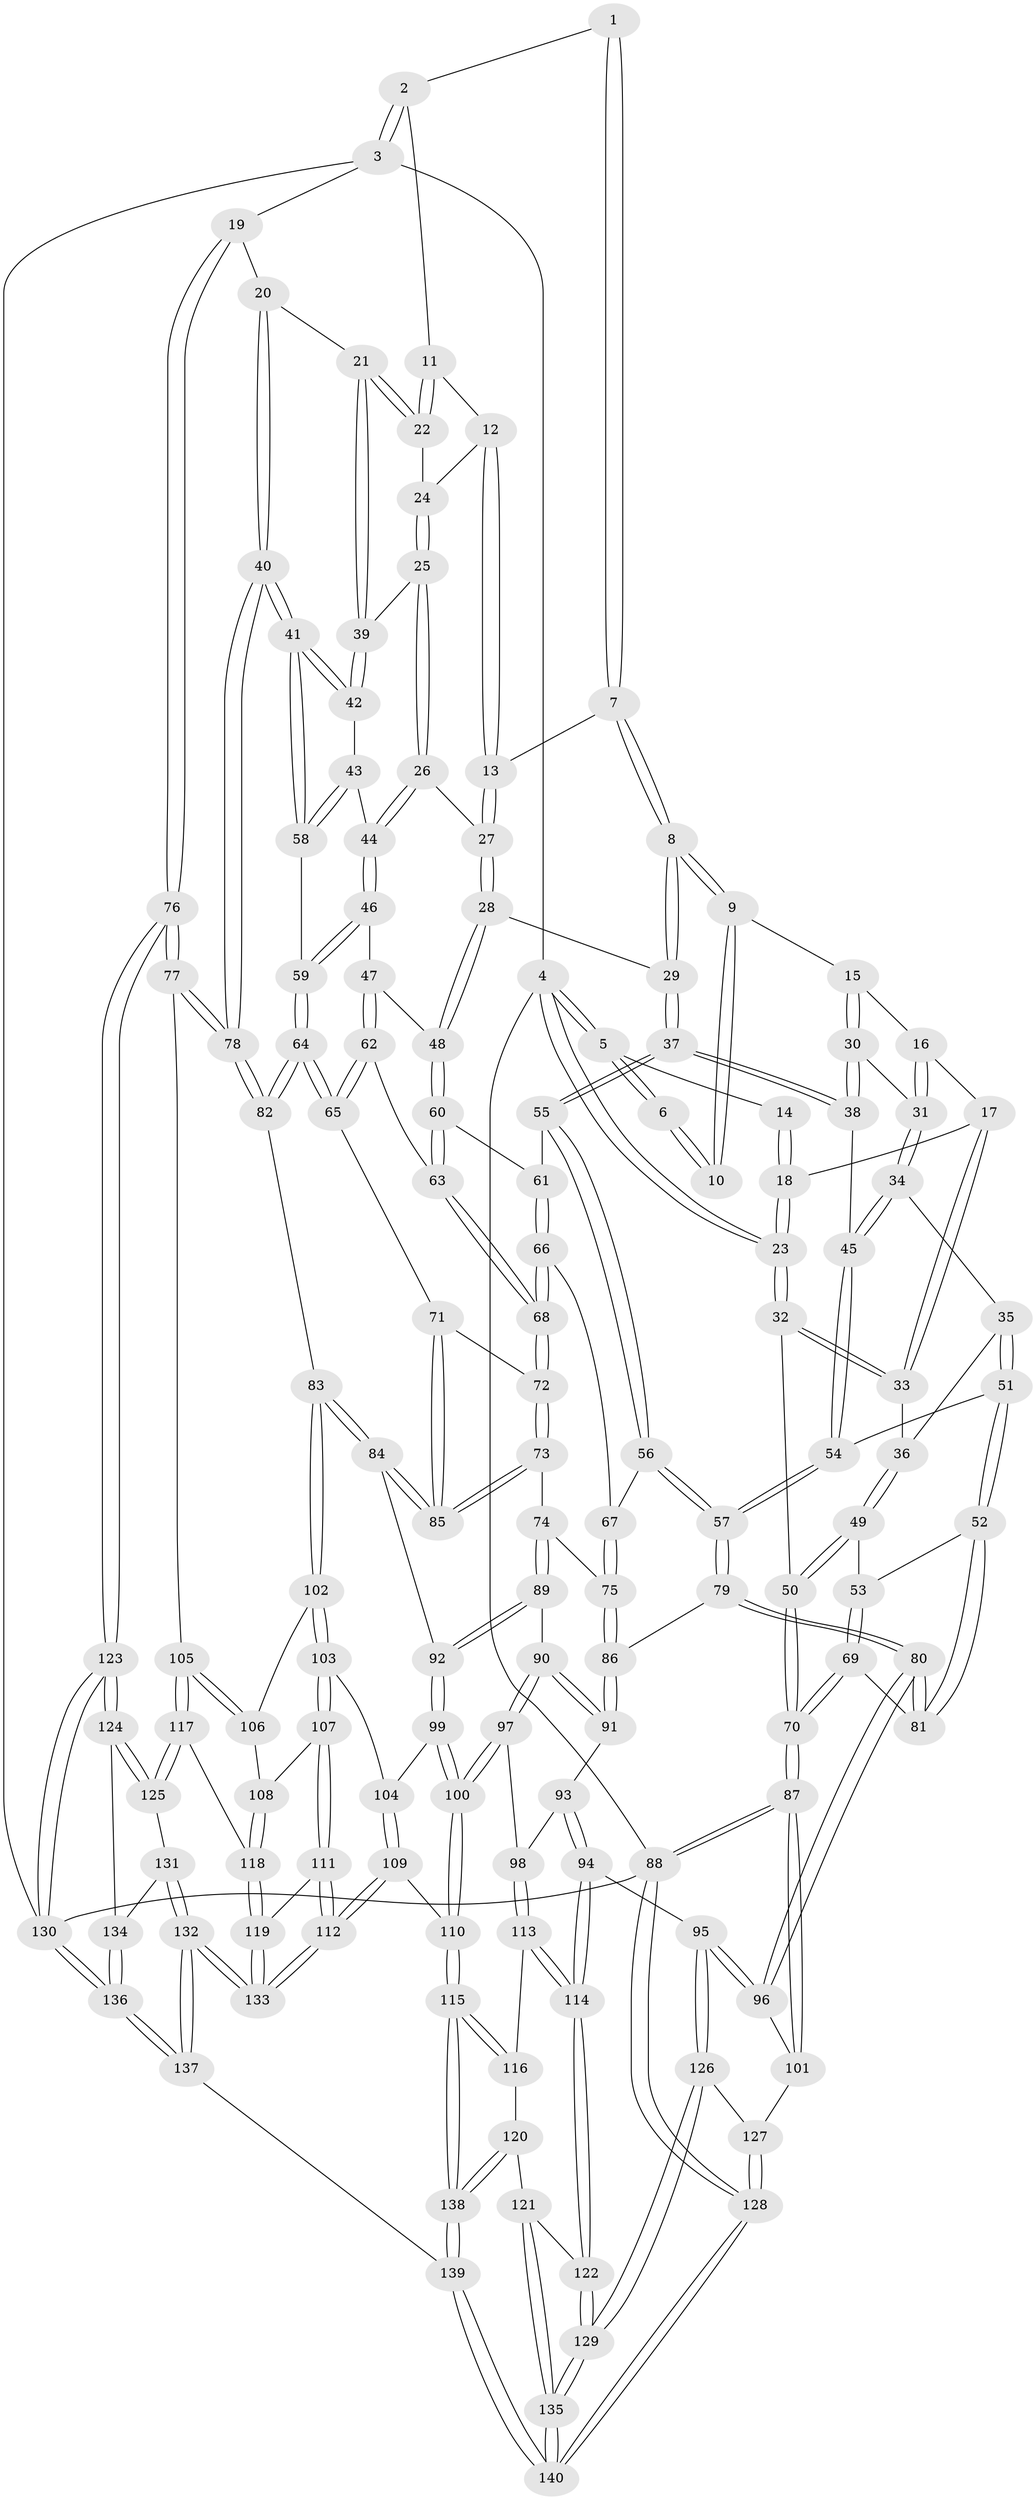// Generated by graph-tools (version 1.1) at 2025/16/03/09/25 04:16:57]
// undirected, 140 vertices, 347 edges
graph export_dot {
graph [start="1"]
  node [color=gray90,style=filled];
  1 [pos="+0.55282214698603+0"];
  2 [pos="+0.891594680125061+0"];
  3 [pos="+1+0"];
  4 [pos="+0+0"];
  5 [pos="+0+0"];
  6 [pos="+0.4429806703667497+0"];
  7 [pos="+0.5776660742393497+0.05062990244744958"];
  8 [pos="+0.43122496557667794+0.1840078027884489"];
  9 [pos="+0.40267276125922835+0.17314086105341464"];
  10 [pos="+0.3458264725673132+0.0592589950926229"];
  11 [pos="+0.8173169334706487+0.05321690087707013"];
  12 [pos="+0.7410373866900916+0.09042685813476191"];
  13 [pos="+0.591626119162927+0.06473091187177914"];
  14 [pos="+0.2661251767917064+0.06960303835092438"];
  15 [pos="+0.3314824452661822+0.19253477620356577"];
  16 [pos="+0.30466605806312974+0.19853202767807981"];
  17 [pos="+0.2288684633048548+0.18213434192541808"];
  18 [pos="+0.23363523259251362+0.1285921106128876"];
  19 [pos="+1+0"];
  20 [pos="+0.9620205970994631+0.17788634580528057"];
  21 [pos="+0.9002301848603401+0.1862320234387507"];
  22 [pos="+0.8968650175882633+0.1810130582808505"];
  23 [pos="+0+0"];
  24 [pos="+0.7458992717035116+0.12298820033361724"];
  25 [pos="+0.7569506459533151+0.23031669872222046"];
  26 [pos="+0.7105536411180642+0.25223392648796356"];
  27 [pos="+0.6562093971930153+0.24237408520880058"];
  28 [pos="+0.598389059626328+0.2908465168372276"];
  29 [pos="+0.46664746613020697+0.30015985983014376"];
  30 [pos="+0.3424495225773235+0.30821004413094794"];
  31 [pos="+0.3032609091353575+0.24807787115244948"];
  32 [pos="+0+0.04144964070428888"];
  33 [pos="+0.17807417084400134+0.21480225647323264"];
  34 [pos="+0.26973578859262975+0.3226482058580585"];
  35 [pos="+0.2345221432532589+0.3308144472341018"];
  36 [pos="+0.19243756163723902+0.3086668623625413"];
  37 [pos="+0.45598064048821974+0.32120206537068074"];
  38 [pos="+0.3568193035750314+0.3354037666504706"];
  39 [pos="+0.8579562525256265+0.2257210283136574"];
  40 [pos="+0.9791926578690314+0.554223711281437"];
  41 [pos="+0.9512988904339075+0.5137691035065689"];
  42 [pos="+0.8616809072634275+0.26789417676530564"];
  43 [pos="+0.7783486587492122+0.3702343147293251"];
  44 [pos="+0.7405250245430707+0.35921326053450414"];
  45 [pos="+0.3507360561790942+0.3380678033249864"];
  46 [pos="+0.7136895906549425+0.3922668729935428"];
  47 [pos="+0.6474536008258501+0.3979998492388956"];
  48 [pos="+0.6250843105734033+0.38466042803206923"];
  49 [pos="+0.13497267533294882+0.3628989399923139"];
  50 [pos="+0+0.24866858675699374"];
  51 [pos="+0.2688938401723214+0.460469571165475"];
  52 [pos="+0.2569538623929505+0.4676546428085575"];
  53 [pos="+0.13939099478129524+0.4219309512157775"];
  54 [pos="+0.29366593520363704+0.4603029819398016"];
  55 [pos="+0.4584495891002676+0.34535142422730275"];
  56 [pos="+0.35835335274677665+0.4872874755616195"];
  57 [pos="+0.3560270926499127+0.4885599469340192"];
  58 [pos="+0.8740869462772777+0.4515815408562382"];
  59 [pos="+0.7186973128643772+0.41465331321633814"];
  60 [pos="+0.5878308352550703+0.4169515109545716"];
  61 [pos="+0.4878232774627717+0.39638088493921875"];
  62 [pos="+0.6522133469110672+0.46150055065930895"];
  63 [pos="+0.5845483035772375+0.46517610244601604"];
  64 [pos="+0.733655613789807+0.5130371553558494"];
  65 [pos="+0.6817152695442205+0.504204310982589"];
  66 [pos="+0.49077179717062014+0.4177134012712846"];
  67 [pos="+0.44791539274500763+0.49416093611692946"];
  68 [pos="+0.5540869484324172+0.514265269844138"];
  69 [pos="+0.02867840146286544+0.5565697066193251"];
  70 [pos="+0+0.5640142893394077"];
  71 [pos="+0.6771881536839987+0.50637881398401"];
  72 [pos="+0.554236866652168+0.5258718027244985"];
  73 [pos="+0.5538970944997841+0.5266538419492125"];
  74 [pos="+0.5325775753636118+0.5453488388770351"];
  75 [pos="+0.4872273108573604+0.5410434596863136"];
  76 [pos="+1+0.5923285788014406"];
  77 [pos="+1+0.5785797982927231"];
  78 [pos="+0.9879082144742123+0.5706409638488911"];
  79 [pos="+0.36812037877432974+0.575164384773793"];
  80 [pos="+0.20708221548196765+0.6501711602084187"];
  81 [pos="+0.18146149895783992+0.6152292689009187"];
  82 [pos="+0.8598474257687112+0.6044109094579792"];
  83 [pos="+0.8554978573799836+0.608004785291732"];
  84 [pos="+0.6698989096634265+0.6811563247531736"];
  85 [pos="+0.6266902521943368+0.5874748561015907"];
  86 [pos="+0.399642917950143+0.5992504508932782"];
  87 [pos="+0+0.7020596566021793"];
  88 [pos="+0+1"];
  89 [pos="+0.5307573456271549+0.6373131827491182"];
  90 [pos="+0.5044072536078527+0.6556337679629477"];
  91 [pos="+0.4145285055031133+0.6387396933014182"];
  92 [pos="+0.663993887813717+0.6864588758422551"];
  93 [pos="+0.41286138204456946+0.6424270644582969"];
  94 [pos="+0.2611549568938718+0.773046982686492"];
  95 [pos="+0.23199140975259305+0.7604717280994328"];
  96 [pos="+0.23092012198171932+0.759236954351568"];
  97 [pos="+0.4999264480785449+0.7786069826629307"];
  98 [pos="+0.4436272301695118+0.7848755421266796"];
  99 [pos="+0.6487564537337734+0.7293030678139033"];
  100 [pos="+0.5333252878881773+0.793977005970886"];
  101 [pos="+0.031649711131377156+0.7870701393193692"];
  102 [pos="+0.8222062203876176+0.7200254510275722"];
  103 [pos="+0.7229846928899637+0.8169468982183942"];
  104 [pos="+0.6753660956061294+0.7878688513119101"];
  105 [pos="+0.8943796766710759+0.8492174613076793"];
  106 [pos="+0.815434391208804+0.7940330921769049"];
  107 [pos="+0.7361854623103218+0.8349394230083615"];
  108 [pos="+0.7977297846096972+0.8333417271051478"];
  109 [pos="+0.6242010153193106+0.925247775094393"];
  110 [pos="+0.5612810083590364+0.9021826959465793"];
  111 [pos="+0.7323148684679646+0.8556094648765311"];
  112 [pos="+0.6694735561789134+0.9682592922199589"];
  113 [pos="+0.4358234926316108+0.788845005013861"];
  114 [pos="+0.28220128408828893+0.7907275702781971"];
  115 [pos="+0.4917470500740414+0.9460587293064111"];
  116 [pos="+0.43654757731641347+0.847697421818828"];
  117 [pos="+0.8909719221476273+0.8736831989782285"];
  118 [pos="+0.823484845502017+0.8832912372688728"];
  119 [pos="+0.8037691134991838+0.9129476807442197"];
  120 [pos="+0.37293512440571186+0.9373724099103229"];
  121 [pos="+0.3480475288463357+0.9240841173173926"];
  122 [pos="+0.30790509762220514+0.8780690722727293"];
  123 [pos="+1+0.8072486721509236"];
  124 [pos="+0.9865002140801433+0.9071646701193965"];
  125 [pos="+0.9001576398043046+0.8841913591161752"];
  126 [pos="+0.1397164117539406+0.9318587709606924"];
  127 [pos="+0.06313516908137863+0.8711642753648079"];
  128 [pos="+0+1"];
  129 [pos="+0.13866757670121477+1"];
  130 [pos="+1+1"];
  131 [pos="+0.8904722022956526+0.9315076871354024"];
  132 [pos="+0.7626005532141291+1"];
  133 [pos="+0.7378157897942819+1"];
  134 [pos="+0.9535760662232847+0.9668292973742966"];
  135 [pos="+0.0957526381006367+1"];
  136 [pos="+0.8433457874801634+1"];
  137 [pos="+0.7711657692973835+1"];
  138 [pos="+0.4428343016973697+1"];
  139 [pos="+0.44536197923738746+1"];
  140 [pos="+0.05634970802427209+1"];
  1 -- 2;
  1 -- 7;
  1 -- 7;
  2 -- 3;
  2 -- 3;
  2 -- 11;
  3 -- 4;
  3 -- 19;
  3 -- 130;
  4 -- 5;
  4 -- 5;
  4 -- 23;
  4 -- 23;
  4 -- 88;
  5 -- 6;
  5 -- 6;
  5 -- 14;
  6 -- 10;
  6 -- 10;
  7 -- 8;
  7 -- 8;
  7 -- 13;
  8 -- 9;
  8 -- 9;
  8 -- 29;
  8 -- 29;
  9 -- 10;
  9 -- 10;
  9 -- 15;
  11 -- 12;
  11 -- 22;
  11 -- 22;
  12 -- 13;
  12 -- 13;
  12 -- 24;
  13 -- 27;
  13 -- 27;
  14 -- 18;
  14 -- 18;
  15 -- 16;
  15 -- 30;
  15 -- 30;
  16 -- 17;
  16 -- 31;
  16 -- 31;
  17 -- 18;
  17 -- 33;
  17 -- 33;
  18 -- 23;
  18 -- 23;
  19 -- 20;
  19 -- 76;
  19 -- 76;
  20 -- 21;
  20 -- 40;
  20 -- 40;
  21 -- 22;
  21 -- 22;
  21 -- 39;
  21 -- 39;
  22 -- 24;
  23 -- 32;
  23 -- 32;
  24 -- 25;
  24 -- 25;
  25 -- 26;
  25 -- 26;
  25 -- 39;
  26 -- 27;
  26 -- 44;
  26 -- 44;
  27 -- 28;
  27 -- 28;
  28 -- 29;
  28 -- 48;
  28 -- 48;
  29 -- 37;
  29 -- 37;
  30 -- 31;
  30 -- 38;
  30 -- 38;
  31 -- 34;
  31 -- 34;
  32 -- 33;
  32 -- 33;
  32 -- 50;
  33 -- 36;
  34 -- 35;
  34 -- 45;
  34 -- 45;
  35 -- 36;
  35 -- 51;
  35 -- 51;
  36 -- 49;
  36 -- 49;
  37 -- 38;
  37 -- 38;
  37 -- 55;
  37 -- 55;
  38 -- 45;
  39 -- 42;
  39 -- 42;
  40 -- 41;
  40 -- 41;
  40 -- 78;
  40 -- 78;
  41 -- 42;
  41 -- 42;
  41 -- 58;
  41 -- 58;
  42 -- 43;
  43 -- 44;
  43 -- 58;
  43 -- 58;
  44 -- 46;
  44 -- 46;
  45 -- 54;
  45 -- 54;
  46 -- 47;
  46 -- 59;
  46 -- 59;
  47 -- 48;
  47 -- 62;
  47 -- 62;
  48 -- 60;
  48 -- 60;
  49 -- 50;
  49 -- 50;
  49 -- 53;
  50 -- 70;
  50 -- 70;
  51 -- 52;
  51 -- 52;
  51 -- 54;
  52 -- 53;
  52 -- 81;
  52 -- 81;
  53 -- 69;
  53 -- 69;
  54 -- 57;
  54 -- 57;
  55 -- 56;
  55 -- 56;
  55 -- 61;
  56 -- 57;
  56 -- 57;
  56 -- 67;
  57 -- 79;
  57 -- 79;
  58 -- 59;
  59 -- 64;
  59 -- 64;
  60 -- 61;
  60 -- 63;
  60 -- 63;
  61 -- 66;
  61 -- 66;
  62 -- 63;
  62 -- 65;
  62 -- 65;
  63 -- 68;
  63 -- 68;
  64 -- 65;
  64 -- 65;
  64 -- 82;
  64 -- 82;
  65 -- 71;
  66 -- 67;
  66 -- 68;
  66 -- 68;
  67 -- 75;
  67 -- 75;
  68 -- 72;
  68 -- 72;
  69 -- 70;
  69 -- 70;
  69 -- 81;
  70 -- 87;
  70 -- 87;
  71 -- 72;
  71 -- 85;
  71 -- 85;
  72 -- 73;
  72 -- 73;
  73 -- 74;
  73 -- 85;
  73 -- 85;
  74 -- 75;
  74 -- 89;
  74 -- 89;
  75 -- 86;
  75 -- 86;
  76 -- 77;
  76 -- 77;
  76 -- 123;
  76 -- 123;
  77 -- 78;
  77 -- 78;
  77 -- 105;
  78 -- 82;
  78 -- 82;
  79 -- 80;
  79 -- 80;
  79 -- 86;
  80 -- 81;
  80 -- 81;
  80 -- 96;
  80 -- 96;
  82 -- 83;
  83 -- 84;
  83 -- 84;
  83 -- 102;
  83 -- 102;
  84 -- 85;
  84 -- 85;
  84 -- 92;
  86 -- 91;
  86 -- 91;
  87 -- 88;
  87 -- 88;
  87 -- 101;
  87 -- 101;
  88 -- 128;
  88 -- 128;
  88 -- 130;
  89 -- 90;
  89 -- 92;
  89 -- 92;
  90 -- 91;
  90 -- 91;
  90 -- 97;
  90 -- 97;
  91 -- 93;
  92 -- 99;
  92 -- 99;
  93 -- 94;
  93 -- 94;
  93 -- 98;
  94 -- 95;
  94 -- 114;
  94 -- 114;
  95 -- 96;
  95 -- 96;
  95 -- 126;
  95 -- 126;
  96 -- 101;
  97 -- 98;
  97 -- 100;
  97 -- 100;
  98 -- 113;
  98 -- 113;
  99 -- 100;
  99 -- 100;
  99 -- 104;
  100 -- 110;
  100 -- 110;
  101 -- 127;
  102 -- 103;
  102 -- 103;
  102 -- 106;
  103 -- 104;
  103 -- 107;
  103 -- 107;
  104 -- 109;
  104 -- 109;
  105 -- 106;
  105 -- 106;
  105 -- 117;
  105 -- 117;
  106 -- 108;
  107 -- 108;
  107 -- 111;
  107 -- 111;
  108 -- 118;
  108 -- 118;
  109 -- 110;
  109 -- 112;
  109 -- 112;
  110 -- 115;
  110 -- 115;
  111 -- 112;
  111 -- 112;
  111 -- 119;
  112 -- 133;
  112 -- 133;
  113 -- 114;
  113 -- 114;
  113 -- 116;
  114 -- 122;
  114 -- 122;
  115 -- 116;
  115 -- 116;
  115 -- 138;
  115 -- 138;
  116 -- 120;
  117 -- 118;
  117 -- 125;
  117 -- 125;
  118 -- 119;
  118 -- 119;
  119 -- 133;
  119 -- 133;
  120 -- 121;
  120 -- 138;
  120 -- 138;
  121 -- 122;
  121 -- 135;
  121 -- 135;
  122 -- 129;
  122 -- 129;
  123 -- 124;
  123 -- 124;
  123 -- 130;
  123 -- 130;
  124 -- 125;
  124 -- 125;
  124 -- 134;
  125 -- 131;
  126 -- 127;
  126 -- 129;
  126 -- 129;
  127 -- 128;
  127 -- 128;
  128 -- 140;
  128 -- 140;
  129 -- 135;
  129 -- 135;
  130 -- 136;
  130 -- 136;
  131 -- 132;
  131 -- 132;
  131 -- 134;
  132 -- 133;
  132 -- 133;
  132 -- 137;
  132 -- 137;
  134 -- 136;
  134 -- 136;
  135 -- 140;
  135 -- 140;
  136 -- 137;
  136 -- 137;
  137 -- 139;
  138 -- 139;
  138 -- 139;
  139 -- 140;
  139 -- 140;
}
